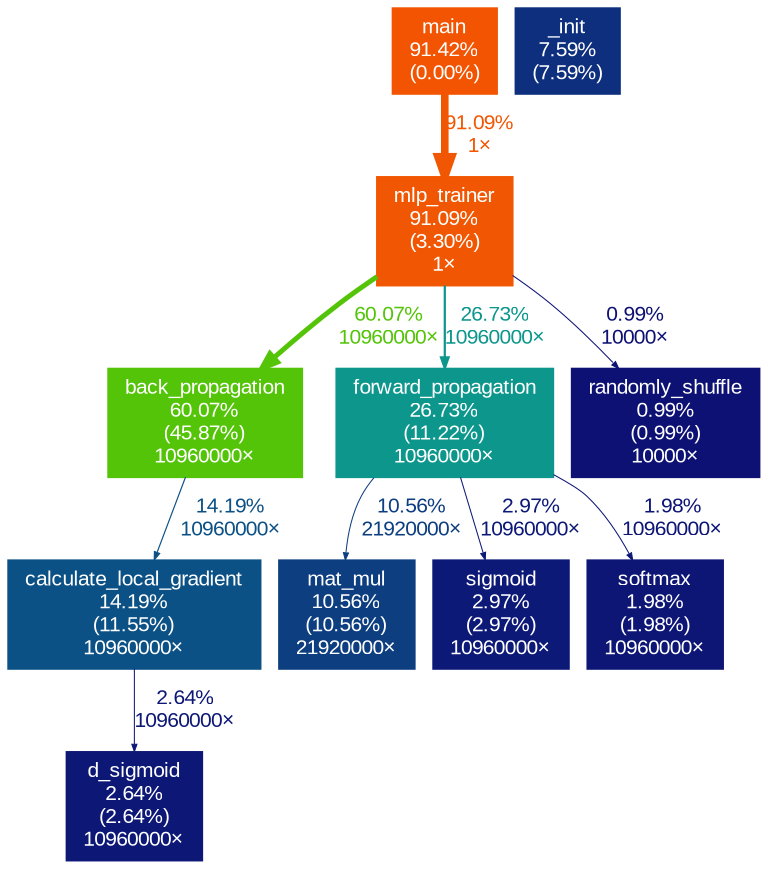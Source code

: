 digraph {
	graph [fontname=Arial, nodesep=0.125, ranksep=0.25];
	node [fontcolor=white, fontname=Arial, height=0, shape=box, style=filled, width=0];
	edge [fontname=Arial];
	1 [color="#f25402", fontcolor="#ffffff", fontsize="10.00", label="main\n91.42%\n(0.00%)"];
	1 -> 2 [arrowsize="0.95", color="#f15702", fontcolor="#f15702", fontsize="10.00", label="91.09%\n1×", labeldistance="3.64", penwidth="3.64"];
	2 [color="#f15702", fontcolor="#ffffff", fontsize="10.00", label="mlp_trainer\n91.09%\n(3.30%)\n1×"];
	2 -> 3 [arrowsize="0.78", color="#54c408", fontcolor="#54c408", fontsize="10.00", label="60.07%\n10960000×", labeldistance="2.40", penwidth="2.40"];
	2 -> 4 [arrowsize="0.52", color="#0c968c", fontcolor="#0c968c", fontsize="10.00", label="26.73%\n10960000×", labeldistance="1.07", penwidth="1.07"];
	2 -> 11 [arrowsize="0.35", color="#0d1174", fontcolor="#0d1174", fontsize="10.00", label="0.99%\n10000×", labeldistance="0.50", penwidth="0.50"];
	3 [color="#54c408", fontcolor="#ffffff", fontsize="10.00", label="back_propagation\n60.07%\n(45.87%)\n10960000×"];
	3 -> 5 [arrowsize="0.38", color="#0c5185", fontcolor="#0c5185", fontsize="10.00", label="14.19%\n10960000×", labeldistance="0.57", penwidth="0.57"];
	4 [color="#0c968c", fontcolor="#ffffff", fontsize="10.00", label="forward_propagation\n26.73%\n(11.22%)\n10960000×"];
	4 -> 6 [arrowsize="0.35", color="#0d3e80", fontcolor="#0d3e80", fontsize="10.00", label="10.56%\n21920000×", labeldistance="0.50", penwidth="0.50"];
	4 -> 8 [arrowsize="0.35", color="#0d1977", fontcolor="#0d1977", fontsize="10.00", label="2.97%\n10960000×", labeldistance="0.50", penwidth="0.50"];
	4 -> 10 [arrowsize="0.35", color="#0d1575", fontcolor="#0d1575", fontsize="10.00", label="1.98%\n10960000×", labeldistance="0.50", penwidth="0.50"];
	5 [color="#0c5185", fontcolor="#ffffff", fontsize="10.00", label="calculate_local_gradient\n14.19%\n(11.55%)\n10960000×"];
	5 -> 9 [arrowsize="0.35", color="#0d1876", fontcolor="#0d1876", fontsize="10.00", label="2.64%\n10960000×", labeldistance="0.50", penwidth="0.50"];
	6 [color="#0d3e80", fontcolor="#ffffff", fontsize="10.00", label="mat_mul\n10.56%\n(10.56%)\n21920000×"];
	7 [color="#0d2f7d", fontcolor="#ffffff", fontsize="10.00", label="_init\n7.59%\n(7.59%)"];
	8 [color="#0d1977", fontcolor="#ffffff", fontsize="10.00", label="sigmoid\n2.97%\n(2.97%)\n10960000×"];
	9 [color="#0d1876", fontcolor="#ffffff", fontsize="10.00", label="d_sigmoid\n2.64%\n(2.64%)\n10960000×"];
	10 [color="#0d1575", fontcolor="#ffffff", fontsize="10.00", label="softmax\n1.98%\n(1.98%)\n10960000×"];
	11 [color="#0d1174", fontcolor="#ffffff", fontsize="10.00", label="randomly_shuffle\n0.99%\n(0.99%)\n10000×"];
}

